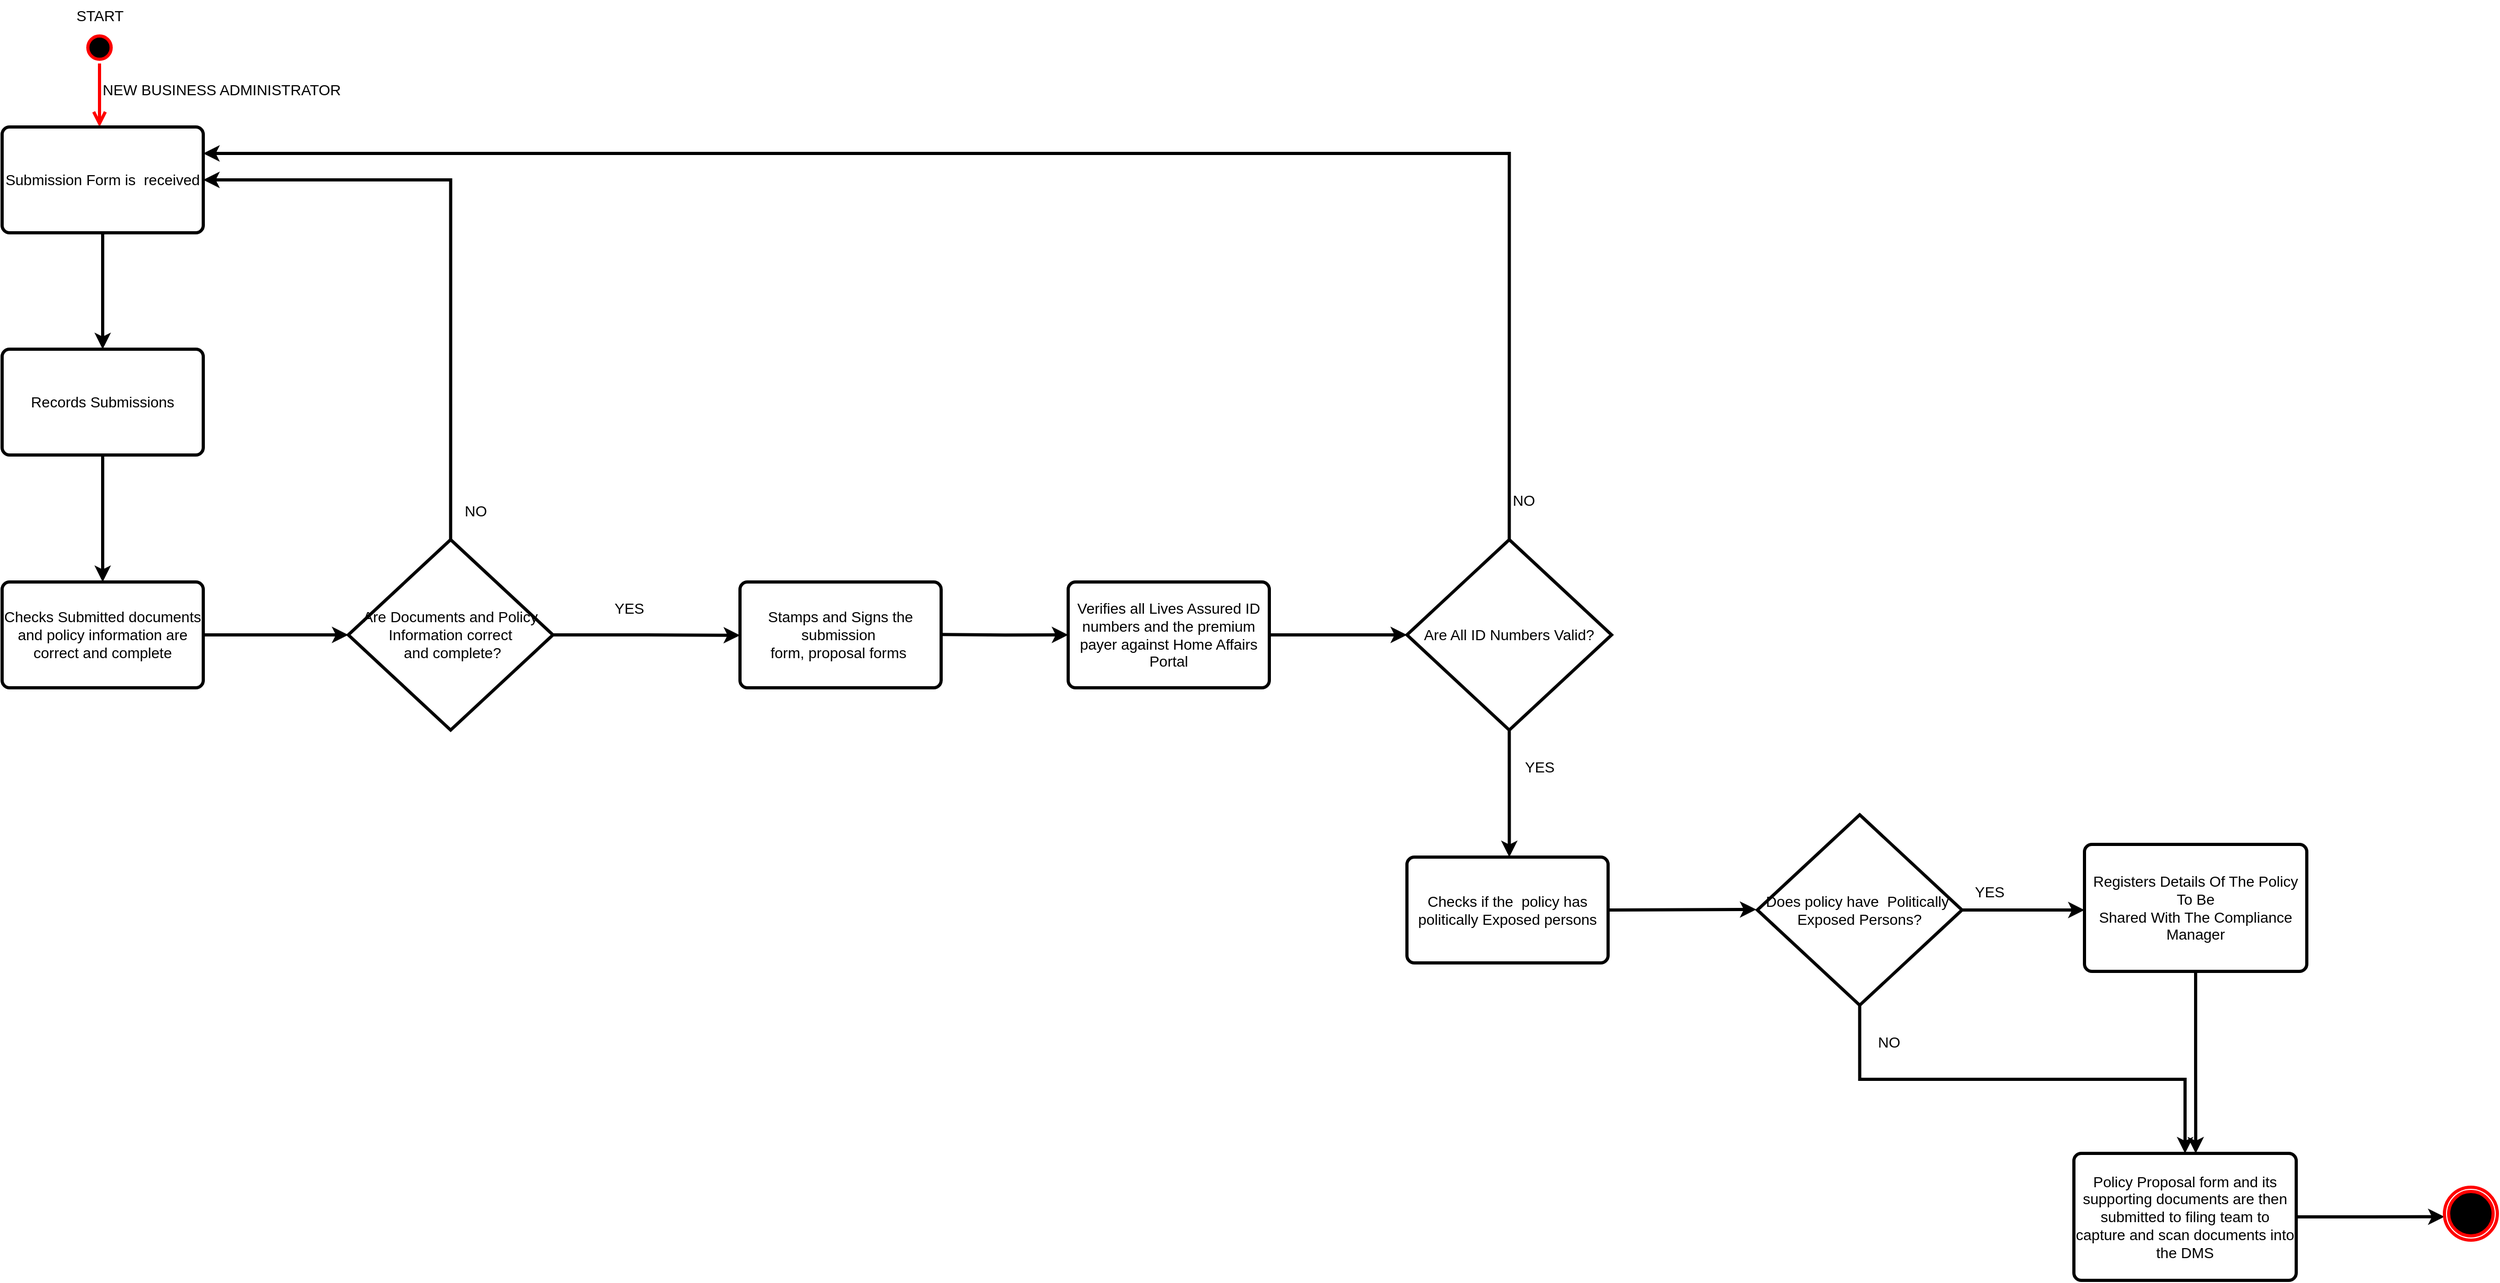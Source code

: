 <mxfile version="24.7.13">
  <diagram name="Page-1" id="kIMUqWYpQiFc0VlccPSC">
    <mxGraphModel dx="2868" dy="1476" grid="1" gridSize="10" guides="1" tooltips="1" connect="1" arrows="1" fold="1" page="1" pageScale="1" pageWidth="3300" pageHeight="4681" math="0" shadow="0">
      <root>
        <mxCell id="0" />
        <mxCell id="1" parent="0" />
        <mxCell id="J4y9EGVyNrogMtyehgwq-1" value="" style="ellipse;html=1;shape=startState;fillColor=#000000;strokeColor=#ff0000;strokeWidth=3;fontSize=14;" parent="1" vertex="1">
          <mxGeometry x="630" y="100" width="30" height="30" as="geometry" />
        </mxCell>
        <mxCell id="J4y9EGVyNrogMtyehgwq-2" value="" style="edgeStyle=orthogonalEdgeStyle;html=1;verticalAlign=bottom;endArrow=open;endSize=8;strokeColor=#ff0000;rounded=0;strokeWidth=3;fontSize=14;" parent="1" source="J4y9EGVyNrogMtyehgwq-1" edge="1">
          <mxGeometry relative="1" as="geometry">
            <mxPoint x="645" y="190" as="targetPoint" />
          </mxGeometry>
        </mxCell>
        <mxCell id="J4y9EGVyNrogMtyehgwq-3" value="START" style="text;html=1;align=center;verticalAlign=middle;resizable=0;points=[];autosize=1;strokeColor=none;fillColor=none;strokeWidth=3;fontSize=14;" parent="1" vertex="1">
          <mxGeometry x="610" y="70" width="70" height="30" as="geometry" />
        </mxCell>
        <mxCell id="J4y9EGVyNrogMtyehgwq-5" value="NEW BUSINESS ADMINISTRATOR" style="text;html=1;align=center;verticalAlign=middle;resizable=0;points=[];autosize=1;strokeColor=none;fillColor=none;strokeWidth=3;fontSize=14;" parent="1" vertex="1">
          <mxGeometry x="635" y="140" width="250" height="30" as="geometry" />
        </mxCell>
        <mxCell id="J4y9EGVyNrogMtyehgwq-8" style="edgeStyle=orthogonalEdgeStyle;rounded=0;orthogonalLoop=1;jettySize=auto;html=1;exitX=0.5;exitY=1;exitDx=0;exitDy=0;strokeWidth=3;fontSize=14;" parent="1" source="J4y9EGVyNrogMtyehgwq-6" edge="1">
          <mxGeometry relative="1" as="geometry">
            <mxPoint x="648" y="400" as="targetPoint" />
          </mxGeometry>
        </mxCell>
        <mxCell id="J4y9EGVyNrogMtyehgwq-6" value="Submission Form is&amp;nbsp; received" style="rounded=1;whiteSpace=wrap;html=1;absoluteArcSize=1;arcSize=14;strokeWidth=3;fontSize=14;" parent="1" vertex="1">
          <mxGeometry x="553" y="190" width="190" height="100" as="geometry" />
        </mxCell>
        <mxCell id="J4y9EGVyNrogMtyehgwq-10" style="edgeStyle=orthogonalEdgeStyle;rounded=0;orthogonalLoop=1;jettySize=auto;html=1;exitX=0.5;exitY=1;exitDx=0;exitDy=0;strokeWidth=3;fontSize=14;" parent="1" source="J4y9EGVyNrogMtyehgwq-9" edge="1">
          <mxGeometry relative="1" as="geometry">
            <mxPoint x="648" y="620" as="targetPoint" />
          </mxGeometry>
        </mxCell>
        <mxCell id="J4y9EGVyNrogMtyehgwq-9" value="Records Submissions" style="rounded=1;whiteSpace=wrap;html=1;absoluteArcSize=1;arcSize=14;strokeWidth=3;fontSize=14;" parent="1" vertex="1">
          <mxGeometry x="553" y="400" width="190" height="100" as="geometry" />
        </mxCell>
        <mxCell id="J4y9EGVyNrogMtyehgwq-12" style="edgeStyle=orthogonalEdgeStyle;rounded=0;orthogonalLoop=1;jettySize=auto;html=1;exitX=1;exitY=0.5;exitDx=0;exitDy=0;strokeWidth=3;fontSize=14;" parent="1" source="J4y9EGVyNrogMtyehgwq-11" edge="1">
          <mxGeometry relative="1" as="geometry">
            <mxPoint x="880" y="670" as="targetPoint" />
          </mxGeometry>
        </mxCell>
        <mxCell id="J4y9EGVyNrogMtyehgwq-11" value="Checks Submitted documents and policy information are correct and complete" style="rounded=1;whiteSpace=wrap;html=1;absoluteArcSize=1;arcSize=14;strokeWidth=3;fontSize=14;" parent="1" vertex="1">
          <mxGeometry x="553" y="620" width="190" height="100" as="geometry" />
        </mxCell>
        <mxCell id="J4y9EGVyNrogMtyehgwq-14" style="edgeStyle=orthogonalEdgeStyle;rounded=0;orthogonalLoop=1;jettySize=auto;html=1;exitX=0.5;exitY=0;exitDx=0;exitDy=0;exitPerimeter=0;entryX=1;entryY=0.5;entryDx=0;entryDy=0;strokeWidth=3;fontSize=14;" parent="1" source="J4y9EGVyNrogMtyehgwq-13" target="J4y9EGVyNrogMtyehgwq-6" edge="1">
          <mxGeometry relative="1" as="geometry" />
        </mxCell>
        <mxCell id="J4y9EGVyNrogMtyehgwq-16" style="edgeStyle=orthogonalEdgeStyle;rounded=0;orthogonalLoop=1;jettySize=auto;html=1;exitX=1;exitY=0.5;exitDx=0;exitDy=0;exitPerimeter=0;strokeWidth=3;fontSize=14;" parent="1" source="J4y9EGVyNrogMtyehgwq-13" edge="1">
          <mxGeometry relative="1" as="geometry">
            <mxPoint x="1250" y="670.368" as="targetPoint" />
          </mxGeometry>
        </mxCell>
        <mxCell id="J4y9EGVyNrogMtyehgwq-13" value="Are Documents and Policy Information correct&lt;br style=&quot;font-size: 14px;&quot;&gt;&amp;nbsp;and complete?" style="strokeWidth=3;html=1;shape=mxgraph.flowchart.decision;whiteSpace=wrap;fontSize=14;" parent="1" vertex="1">
          <mxGeometry x="880" y="580" width="193.33" height="180" as="geometry" />
        </mxCell>
        <mxCell id="J4y9EGVyNrogMtyehgwq-15" value="NO" style="text;html=1;align=center;verticalAlign=middle;resizable=0;points=[];autosize=1;strokeColor=none;fillColor=none;strokeWidth=3;fontSize=14;" parent="1" vertex="1">
          <mxGeometry x="980" y="538" width="40" height="30" as="geometry" />
        </mxCell>
        <mxCell id="J4y9EGVyNrogMtyehgwq-17" value="Stamps and Signs the submission&amp;nbsp;&lt;br style=&quot;font-size: 14px;&quot;&gt;form, proposal forms&amp;nbsp;" style="rounded=1;whiteSpace=wrap;html=1;absoluteArcSize=1;arcSize=14;strokeWidth=3;fontSize=14;" parent="1" vertex="1">
          <mxGeometry x="1250" y="620" width="190" height="100" as="geometry" />
        </mxCell>
        <mxCell id="J4y9EGVyNrogMtyehgwq-19" value="YES" style="text;html=1;align=center;verticalAlign=middle;resizable=0;points=[];autosize=1;strokeColor=none;fillColor=none;strokeWidth=3;fontSize=14;" parent="1" vertex="1">
          <mxGeometry x="1120" y="630" width="50" height="30" as="geometry" />
        </mxCell>
        <mxCell id="J4y9EGVyNrogMtyehgwq-23" style="edgeStyle=orthogonalEdgeStyle;rounded=0;orthogonalLoop=1;jettySize=auto;html=1;exitX=1;exitY=0.5;exitDx=0;exitDy=0;strokeWidth=3;fontSize=14;" parent="1" source="J4y9EGVyNrogMtyehgwq-20" edge="1">
          <mxGeometry relative="1" as="geometry">
            <mxPoint x="1880" y="670" as="targetPoint" />
          </mxGeometry>
        </mxCell>
        <mxCell id="J4y9EGVyNrogMtyehgwq-20" value="Verifies all Lives Assured ID numbers and the premium payer against Home Affairs Portal" style="rounded=1;whiteSpace=wrap;html=1;absoluteArcSize=1;arcSize=14;strokeWidth=3;fontSize=14;" parent="1" vertex="1">
          <mxGeometry x="1560" y="620" width="190" height="100" as="geometry" />
        </mxCell>
        <mxCell id="J4y9EGVyNrogMtyehgwq-21" style="edgeStyle=orthogonalEdgeStyle;rounded=0;orthogonalLoop=1;jettySize=auto;html=1;exitX=1;exitY=0.5;exitDx=0;exitDy=0;exitPerimeter=0;strokeWidth=3;fontSize=14;" parent="1" edge="1">
          <mxGeometry relative="1" as="geometry">
            <mxPoint x="1560" y="670" as="targetPoint" />
            <mxPoint x="1440" y="669.57" as="sourcePoint" />
          </mxGeometry>
        </mxCell>
        <mxCell id="J4y9EGVyNrogMtyehgwq-25" style="edgeStyle=orthogonalEdgeStyle;rounded=0;orthogonalLoop=1;jettySize=auto;html=1;exitX=0.5;exitY=0;exitDx=0;exitDy=0;exitPerimeter=0;entryX=1;entryY=0.25;entryDx=0;entryDy=0;strokeWidth=3;fontSize=14;" parent="1" source="J4y9EGVyNrogMtyehgwq-24" target="J4y9EGVyNrogMtyehgwq-6" edge="1">
          <mxGeometry relative="1" as="geometry" />
        </mxCell>
        <mxCell id="J4y9EGVyNrogMtyehgwq-30" style="edgeStyle=orthogonalEdgeStyle;rounded=0;orthogonalLoop=1;jettySize=auto;html=1;exitX=0.5;exitY=1;exitDx=0;exitDy=0;exitPerimeter=0;strokeWidth=3;fontSize=14;" parent="1" source="J4y9EGVyNrogMtyehgwq-24" target="J4y9EGVyNrogMtyehgwq-27" edge="1">
          <mxGeometry relative="1" as="geometry">
            <Array as="points">
              <mxPoint x="1977" y="840" />
              <mxPoint x="1977" y="840" />
            </Array>
          </mxGeometry>
        </mxCell>
        <mxCell id="J4y9EGVyNrogMtyehgwq-24" value="Are All ID Numbers Valid?" style="strokeWidth=3;html=1;shape=mxgraph.flowchart.decision;whiteSpace=wrap;fontSize=14;" parent="1" vertex="1">
          <mxGeometry x="1880" y="580" width="193.33" height="180" as="geometry" />
        </mxCell>
        <mxCell id="J4y9EGVyNrogMtyehgwq-26" value="NO" style="text;html=1;align=center;verticalAlign=middle;resizable=0;points=[];autosize=1;strokeColor=none;fillColor=none;strokeWidth=3;fontSize=14;" parent="1" vertex="1">
          <mxGeometry x="1970" y="528" width="40" height="30" as="geometry" />
        </mxCell>
        <mxCell id="J4y9EGVyNrogMtyehgwq-32" style="edgeStyle=orthogonalEdgeStyle;rounded=0;orthogonalLoop=1;jettySize=auto;html=1;exitX=1;exitY=0.5;exitDx=0;exitDy=0;strokeWidth=3;fontSize=14;" parent="1" source="J4y9EGVyNrogMtyehgwq-27" edge="1">
          <mxGeometry relative="1" as="geometry">
            <mxPoint x="2210" y="929.5" as="targetPoint" />
          </mxGeometry>
        </mxCell>
        <mxCell id="J4y9EGVyNrogMtyehgwq-27" value="Checks if the&amp;nbsp; policy has politically Exposed persons" style="rounded=1;whiteSpace=wrap;html=1;absoluteArcSize=1;arcSize=14;strokeWidth=3;fontSize=14;" parent="1" vertex="1">
          <mxGeometry x="1880" y="880" width="190" height="100" as="geometry" />
        </mxCell>
        <mxCell id="J4y9EGVyNrogMtyehgwq-31" value="YES" style="text;html=1;align=center;verticalAlign=middle;resizable=0;points=[];autosize=1;strokeColor=none;fillColor=none;strokeWidth=3;fontSize=14;" parent="1" vertex="1">
          <mxGeometry x="1980" y="780" width="50" height="30" as="geometry" />
        </mxCell>
        <mxCell id="J4y9EGVyNrogMtyehgwq-35" style="edgeStyle=orthogonalEdgeStyle;rounded=0;orthogonalLoop=1;jettySize=auto;html=1;exitX=1;exitY=0.5;exitDx=0;exitDy=0;exitPerimeter=0;strokeWidth=3;fontSize=14;" parent="1" source="J4y9EGVyNrogMtyehgwq-34" edge="1">
          <mxGeometry relative="1" as="geometry">
            <mxPoint x="2520" y="930" as="targetPoint" />
          </mxGeometry>
        </mxCell>
        <mxCell id="J4y9EGVyNrogMtyehgwq-42" style="edgeStyle=orthogonalEdgeStyle;rounded=0;orthogonalLoop=1;jettySize=auto;html=1;exitX=0.5;exitY=1;exitDx=0;exitDy=0;exitPerimeter=0;strokeWidth=3;fontSize=14;" parent="1" source="J4y9EGVyNrogMtyehgwq-34" target="J4y9EGVyNrogMtyehgwq-41" edge="1">
          <mxGeometry relative="1" as="geometry" />
        </mxCell>
        <mxCell id="J4y9EGVyNrogMtyehgwq-34" value="Does policy have&amp;nbsp; Politically&amp;nbsp;&lt;br style=&quot;font-size: 14px;&quot;&gt;Exposed Persons?" style="strokeWidth=3;html=1;shape=mxgraph.flowchart.decision;whiteSpace=wrap;fontSize=14;" parent="1" vertex="1">
          <mxGeometry x="2211" y="840" width="193.33" height="180" as="geometry" />
        </mxCell>
        <mxCell id="J4y9EGVyNrogMtyehgwq-37" value="YES" style="text;html=1;align=center;verticalAlign=middle;resizable=0;points=[];autosize=1;strokeColor=none;fillColor=none;strokeWidth=3;fontSize=14;" parent="1" vertex="1">
          <mxGeometry x="2405" y="898" width="50" height="30" as="geometry" />
        </mxCell>
        <mxCell id="J4y9EGVyNrogMtyehgwq-38" value="NO" style="text;html=1;align=center;verticalAlign=middle;resizable=0;points=[];autosize=1;strokeColor=none;fillColor=none;strokeWidth=3;fontSize=14;" parent="1" vertex="1">
          <mxGeometry x="2315" y="1040" width="40" height="30" as="geometry" />
        </mxCell>
        <mxCell id="J4y9EGVyNrogMtyehgwq-40" style="edgeStyle=orthogonalEdgeStyle;rounded=0;orthogonalLoop=1;jettySize=auto;html=1;exitX=0.5;exitY=1;exitDx=0;exitDy=0;strokeWidth=3;fontSize=14;" parent="1" source="J4y9EGVyNrogMtyehgwq-39" edge="1">
          <mxGeometry relative="1" as="geometry">
            <mxPoint x="2625.091" y="1160" as="targetPoint" />
          </mxGeometry>
        </mxCell>
        <mxCell id="J4y9EGVyNrogMtyehgwq-39" value="Registers Details Of The Policy To Be&lt;br style=&quot;font-size: 14px;&quot;&gt;Shared With The Compliance&lt;br style=&quot;font-size: 14px;&quot;&gt;Manager" style="rounded=1;whiteSpace=wrap;html=1;absoluteArcSize=1;arcSize=14;strokeWidth=3;fontSize=14;" parent="1" vertex="1">
          <mxGeometry x="2520" y="868" width="210" height="120" as="geometry" />
        </mxCell>
        <mxCell id="J4y9EGVyNrogMtyehgwq-43" style="edgeStyle=orthogonalEdgeStyle;rounded=0;orthogonalLoop=1;jettySize=auto;html=1;exitX=1;exitY=0.5;exitDx=0;exitDy=0;strokeWidth=3;fontSize=14;" parent="1" source="J4y9EGVyNrogMtyehgwq-41" edge="1">
          <mxGeometry relative="1" as="geometry">
            <mxPoint x="2860" y="1219.909" as="targetPoint" />
          </mxGeometry>
        </mxCell>
        <mxCell id="J4y9EGVyNrogMtyehgwq-41" value="Policy Proposal form and its supporting documents are then submitted to filing team to capture and scan documents into the DMS" style="rounded=1;whiteSpace=wrap;html=1;absoluteArcSize=1;arcSize=14;strokeWidth=3;fontSize=14;" parent="1" vertex="1">
          <mxGeometry x="2510" y="1160" width="210" height="120" as="geometry" />
        </mxCell>
        <mxCell id="J4y9EGVyNrogMtyehgwq-44" value="" style="ellipse;html=1;shape=endState;fillColor=#000000;strokeColor=#ff0000;strokeWidth=3;fontSize=14;" parent="1" vertex="1">
          <mxGeometry x="2860" y="1192" width="50" height="50" as="geometry" />
        </mxCell>
      </root>
    </mxGraphModel>
  </diagram>
</mxfile>
